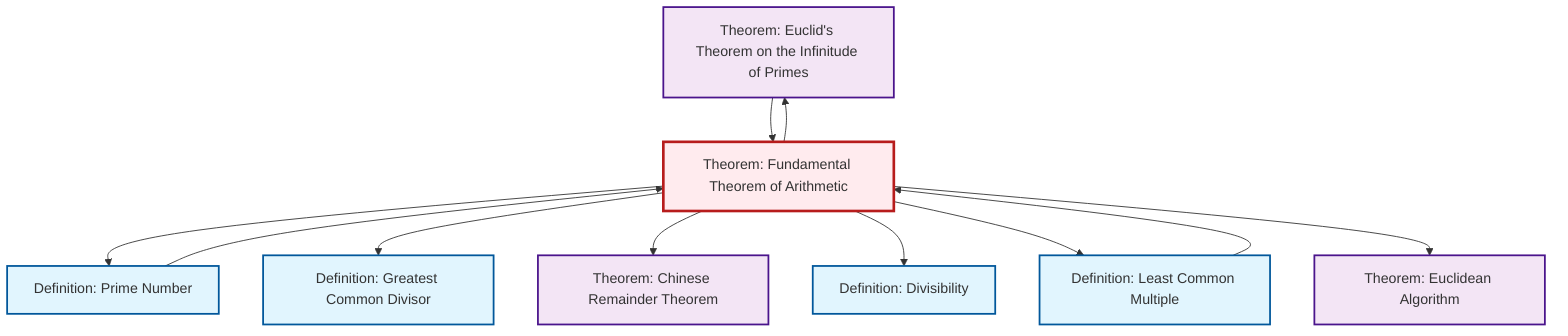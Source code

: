 graph TD
    classDef definition fill:#e1f5fe,stroke:#01579b,stroke-width:2px
    classDef theorem fill:#f3e5f5,stroke:#4a148c,stroke-width:2px
    classDef axiom fill:#fff3e0,stroke:#e65100,stroke-width:2px
    classDef example fill:#e8f5e9,stroke:#1b5e20,stroke-width:2px
    classDef current fill:#ffebee,stroke:#b71c1c,stroke-width:3px
    thm-euclid-infinitude-primes["Theorem: Euclid's Theorem on the Infinitude of Primes"]:::theorem
    def-divisibility["Definition: Divisibility"]:::definition
    def-prime["Definition: Prime Number"]:::definition
    thm-chinese-remainder["Theorem: Chinese Remainder Theorem"]:::theorem
    def-gcd["Definition: Greatest Common Divisor"]:::definition
    thm-fundamental-arithmetic["Theorem: Fundamental Theorem of Arithmetic"]:::theorem
    thm-euclidean-algorithm["Theorem: Euclidean Algorithm"]:::theorem
    def-lcm["Definition: Least Common Multiple"]:::definition
    thm-fundamental-arithmetic --> def-prime
    def-prime --> thm-fundamental-arithmetic
    thm-fundamental-arithmetic --> thm-euclid-infinitude-primes
    thm-fundamental-arithmetic --> def-gcd
    thm-fundamental-arithmetic --> thm-chinese-remainder
    thm-fundamental-arithmetic --> def-divisibility
    def-lcm --> thm-fundamental-arithmetic
    thm-euclid-infinitude-primes --> thm-fundamental-arithmetic
    thm-fundamental-arithmetic --> def-lcm
    thm-fundamental-arithmetic --> thm-euclidean-algorithm
    class thm-fundamental-arithmetic current